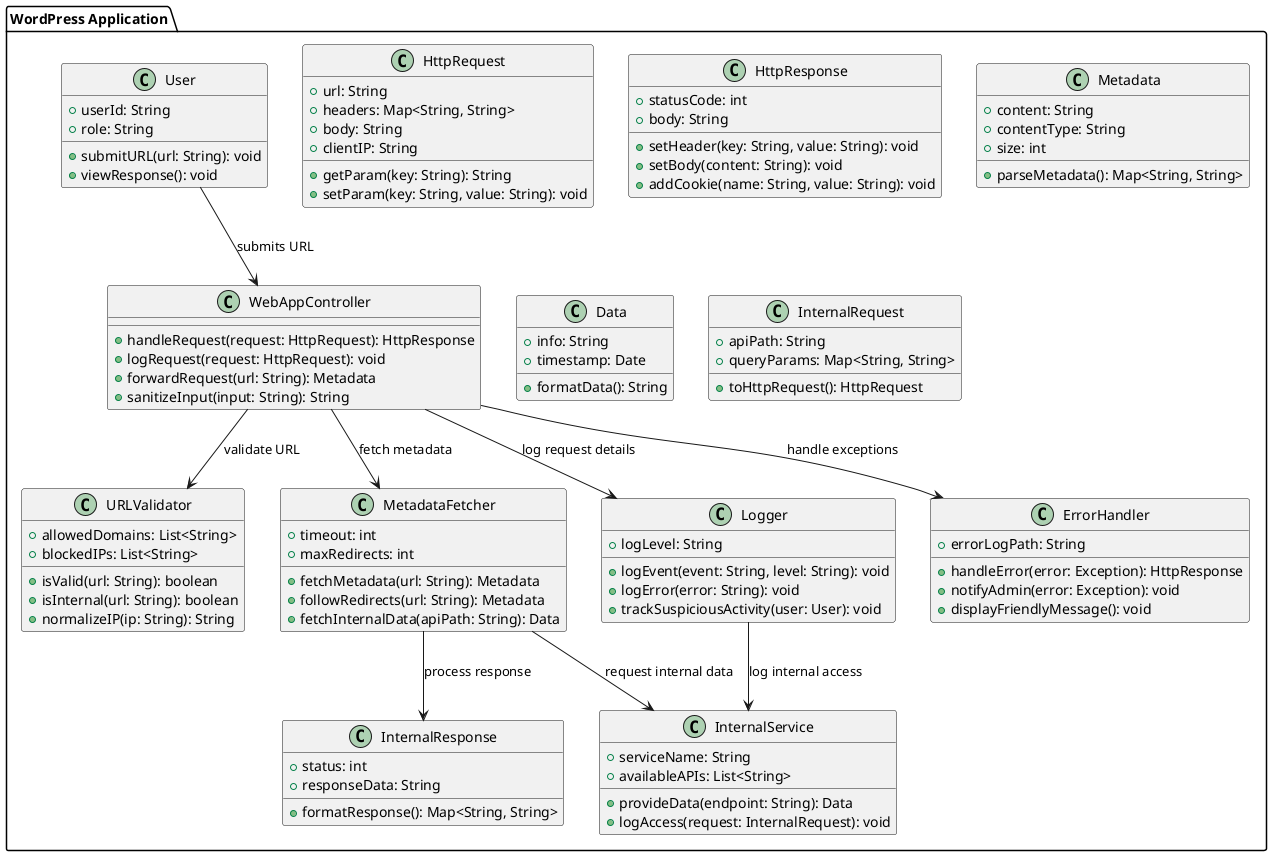 @startuml "test 3"
package "WordPress Application" {

  class User {
    +userId: String
    +role: String
    +submitURL(url: String): void
    +viewResponse(): void
  }

  class WebAppController {
    +handleRequest(request: HttpRequest): HttpResponse
    +logRequest(request: HttpRequest): void
    +forwardRequest(url: String): Metadata
    +sanitizeInput(input: String): String
  }

  class URLValidator {
    +allowedDomains: List<String>
    +blockedIPs: List<String>
    +isValid(url: String): boolean
    +isInternal(url: String): boolean
    +normalizeIP(ip: String): String
  }

  class MetadataFetcher {
    +timeout: int
    +maxRedirects: int
    +fetchMetadata(url: String): Metadata
    +followRedirects(url: String): Metadata
    +fetchInternalData(apiPath: String): Data
  }

  class InternalService {
    +serviceName: String
    +availableAPIs: List<String>
    +provideData(endpoint: String): Data
    +logAccess(request: InternalRequest): void
  }

  class Logger {
    +logLevel: String
    +logEvent(event: String, level: String): void
    +logError(error: String): void
    +trackSuspiciousActivity(user: User): void
  }

  class ErrorHandler {
    +errorLogPath: String
    +handleError(error: Exception): HttpResponse
    +notifyAdmin(error: Exception): void
    +displayFriendlyMessage(): void
  }

  class HttpRequest {
    +url: String
    +headers: Map<String, String>
    +body: String
    +clientIP: String
    +getParam(key: String): String
    +setParam(key: String, value: String): void
  }

  class HttpResponse {
    +statusCode: int
    +body: String
    +setHeader(key: String, value: String): void
    +setBody(content: String): void
    +addCookie(name: String, value: String): void
  }

  class Metadata {
    +content: String
    +contentType: String
    +size: int
    +parseMetadata(): Map<String, String>
  }

  class Data {
    +info: String
    +timestamp: Date
    +formatData(): String
  }

  class InternalRequest {
    +apiPath: String
    +queryParams: Map<String, String>
    +toHttpRequest(): HttpRequest
  }

  class InternalResponse {
    +status: int
    +responseData: String
    +formatResponse(): Map<String, String>
  }
}

User --> WebAppController : submits URL
WebAppController --> URLValidator : validate URL
WebAppController --> MetadataFetcher : fetch metadata
MetadataFetcher --> InternalService : request internal data
WebAppController --> Logger : log request details
WebAppController --> ErrorHandler : handle exceptions
Logger --> InternalService : log internal access
MetadataFetcher --> InternalResponse : process response
@enduml

